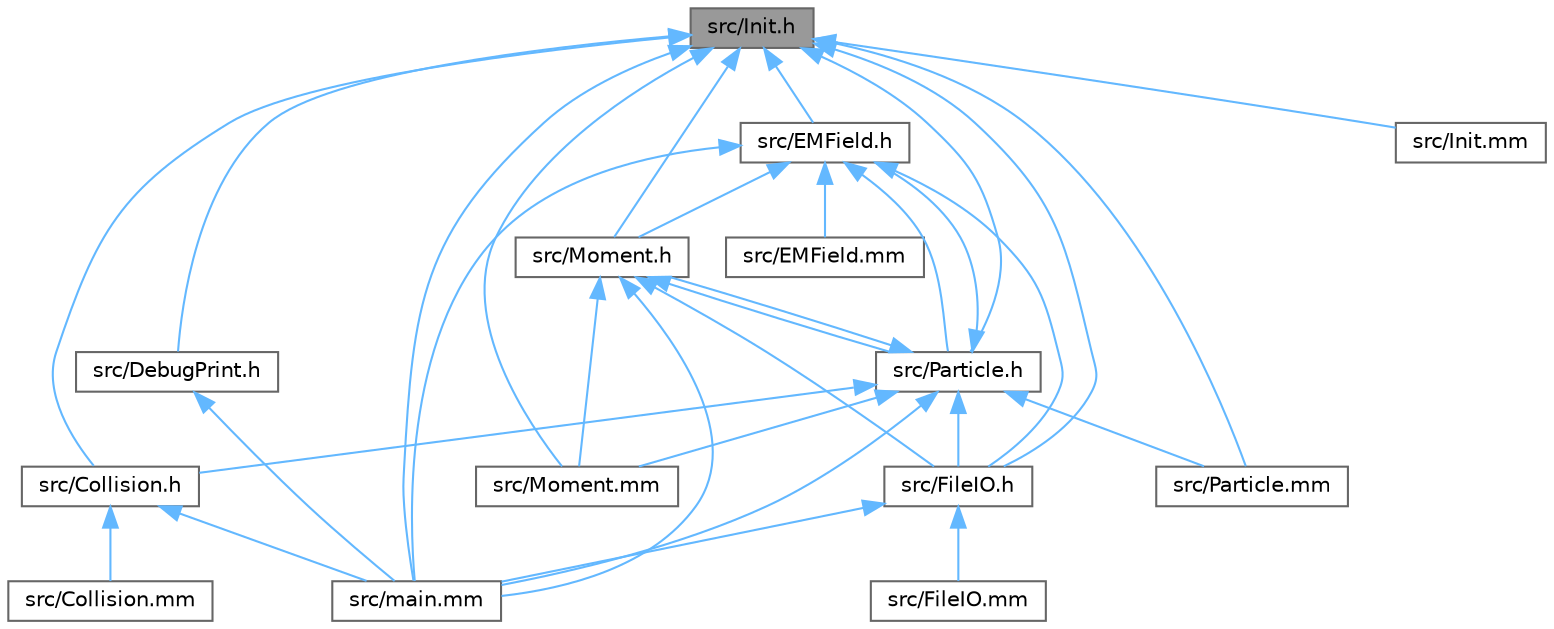 digraph "src/Init.h"
{
 // LATEX_PDF_SIZE
  bgcolor="transparent";
  edge [fontname=Helvetica,fontsize=10,labelfontname=Helvetica,labelfontsize=10];
  node [fontname=Helvetica,fontsize=10,shape=box,height=0.2,width=0.4];
  Node1 [id="Node000001",label="src/Init.h",height=0.2,width=0.4,color="gray40", fillcolor="grey60", style="filled", fontcolor="black",tooltip=" "];
  Node1 -> Node2 [id="edge1_Node000001_Node000002",dir="back",color="steelblue1",style="solid",tooltip=" "];
  Node2 [id="Node000002",label="src/Collision.h",height=0.2,width=0.4,color="grey40", fillcolor="white", style="filled",URL="$_collision_8h.html",tooltip=" "];
  Node2 -> Node3 [id="edge2_Node000002_Node000003",dir="back",color="steelblue1",style="solid",tooltip=" "];
  Node3 [id="Node000003",label="src/Collision.mm",height=0.2,width=0.4,color="grey40", fillcolor="white", style="filled",URL="$_collision_8mm.html",tooltip=" "];
  Node2 -> Node4 [id="edge3_Node000002_Node000004",dir="back",color="steelblue1",style="solid",tooltip=" "];
  Node4 [id="Node000004",label="src/main.mm",height=0.2,width=0.4,color="grey40", fillcolor="white", style="filled",URL="$main_8mm.html",tooltip=" "];
  Node1 -> Node5 [id="edge4_Node000001_Node000005",dir="back",color="steelblue1",style="solid",tooltip=" "];
  Node5 [id="Node000005",label="src/DebugPrint.h",height=0.2,width=0.4,color="grey40", fillcolor="white", style="filled",URL="$_debug_print_8h.html",tooltip=" "];
  Node5 -> Node4 [id="edge5_Node000005_Node000004",dir="back",color="steelblue1",style="solid",tooltip=" "];
  Node1 -> Node6 [id="edge6_Node000001_Node000006",dir="back",color="steelblue1",style="solid",tooltip=" "];
  Node6 [id="Node000006",label="src/EMField.h",height=0.2,width=0.4,color="grey40", fillcolor="white", style="filled",URL="$_e_m_field_8h.html",tooltip=" "];
  Node6 -> Node7 [id="edge7_Node000006_Node000007",dir="back",color="steelblue1",style="solid",tooltip=" "];
  Node7 [id="Node000007",label="src/EMField.mm",height=0.2,width=0.4,color="grey40", fillcolor="white", style="filled",URL="$_e_m_field_8mm.html",tooltip=" "];
  Node6 -> Node8 [id="edge8_Node000006_Node000008",dir="back",color="steelblue1",style="solid",tooltip=" "];
  Node8 [id="Node000008",label="src/FileIO.h",height=0.2,width=0.4,color="grey40", fillcolor="white", style="filled",URL="$_file_i_o_8h.html",tooltip=" "];
  Node8 -> Node9 [id="edge9_Node000008_Node000009",dir="back",color="steelblue1",style="solid",tooltip=" "];
  Node9 [id="Node000009",label="src/FileIO.mm",height=0.2,width=0.4,color="grey40", fillcolor="white", style="filled",URL="$_file_i_o_8mm.html",tooltip=" "];
  Node8 -> Node4 [id="edge10_Node000008_Node000004",dir="back",color="steelblue1",style="solid",tooltip=" "];
  Node6 -> Node10 [id="edge11_Node000006_Node000010",dir="back",color="steelblue1",style="solid",tooltip=" "];
  Node10 [id="Node000010",label="src/Moment.h",height=0.2,width=0.4,color="grey40", fillcolor="white", style="filled",URL="$_moment_8h.html",tooltip=" "];
  Node10 -> Node8 [id="edge12_Node000010_Node000008",dir="back",color="steelblue1",style="solid",tooltip=" "];
  Node10 -> Node11 [id="edge13_Node000010_Node000011",dir="back",color="steelblue1",style="solid",tooltip=" "];
  Node11 [id="Node000011",label="src/Moment.mm",height=0.2,width=0.4,color="grey40", fillcolor="white", style="filled",URL="$_moment_8mm.html",tooltip=" "];
  Node10 -> Node12 [id="edge14_Node000010_Node000012",dir="back",color="steelblue1",style="solid",tooltip=" "];
  Node12 [id="Node000012",label="src/Particle.h",height=0.2,width=0.4,color="grey40", fillcolor="white", style="filled",URL="$_particle_8h.html",tooltip=" "];
  Node12 -> Node2 [id="edge15_Node000012_Node000002",dir="back",color="steelblue1",style="solid",tooltip=" "];
  Node12 -> Node6 [id="edge16_Node000012_Node000006",dir="back",color="steelblue1",style="solid",tooltip=" "];
  Node12 -> Node8 [id="edge17_Node000012_Node000008",dir="back",color="steelblue1",style="solid",tooltip=" "];
  Node12 -> Node10 [id="edge18_Node000012_Node000010",dir="back",color="steelblue1",style="solid",tooltip=" "];
  Node12 -> Node11 [id="edge19_Node000012_Node000011",dir="back",color="steelblue1",style="solid",tooltip=" "];
  Node12 -> Node13 [id="edge20_Node000012_Node000013",dir="back",color="steelblue1",style="solid",tooltip=" "];
  Node13 [id="Node000013",label="src/Particle.mm",height=0.2,width=0.4,color="grey40", fillcolor="white", style="filled",URL="$_particle_8mm.html",tooltip=" "];
  Node12 -> Node4 [id="edge21_Node000012_Node000004",dir="back",color="steelblue1",style="solid",tooltip=" "];
  Node10 -> Node4 [id="edge22_Node000010_Node000004",dir="back",color="steelblue1",style="solid",tooltip=" "];
  Node6 -> Node12 [id="edge23_Node000006_Node000012",dir="back",color="steelblue1",style="solid",tooltip=" "];
  Node6 -> Node4 [id="edge24_Node000006_Node000004",dir="back",color="steelblue1",style="solid",tooltip=" "];
  Node1 -> Node8 [id="edge25_Node000001_Node000008",dir="back",color="steelblue1",style="solid",tooltip=" "];
  Node1 -> Node14 [id="edge26_Node000001_Node000014",dir="back",color="steelblue1",style="solid",tooltip=" "];
  Node14 [id="Node000014",label="src/Init.mm",height=0.2,width=0.4,color="grey40", fillcolor="white", style="filled",URL="$_init_8mm.html",tooltip=" "];
  Node1 -> Node10 [id="edge27_Node000001_Node000010",dir="back",color="steelblue1",style="solid",tooltip=" "];
  Node1 -> Node11 [id="edge28_Node000001_Node000011",dir="back",color="steelblue1",style="solid",tooltip=" "];
  Node1 -> Node12 [id="edge29_Node000001_Node000012",dir="back",color="steelblue1",style="solid",tooltip=" "];
  Node1 -> Node13 [id="edge30_Node000001_Node000013",dir="back",color="steelblue1",style="solid",tooltip=" "];
  Node1 -> Node4 [id="edge31_Node000001_Node000004",dir="back",color="steelblue1",style="solid",tooltip=" "];
}
